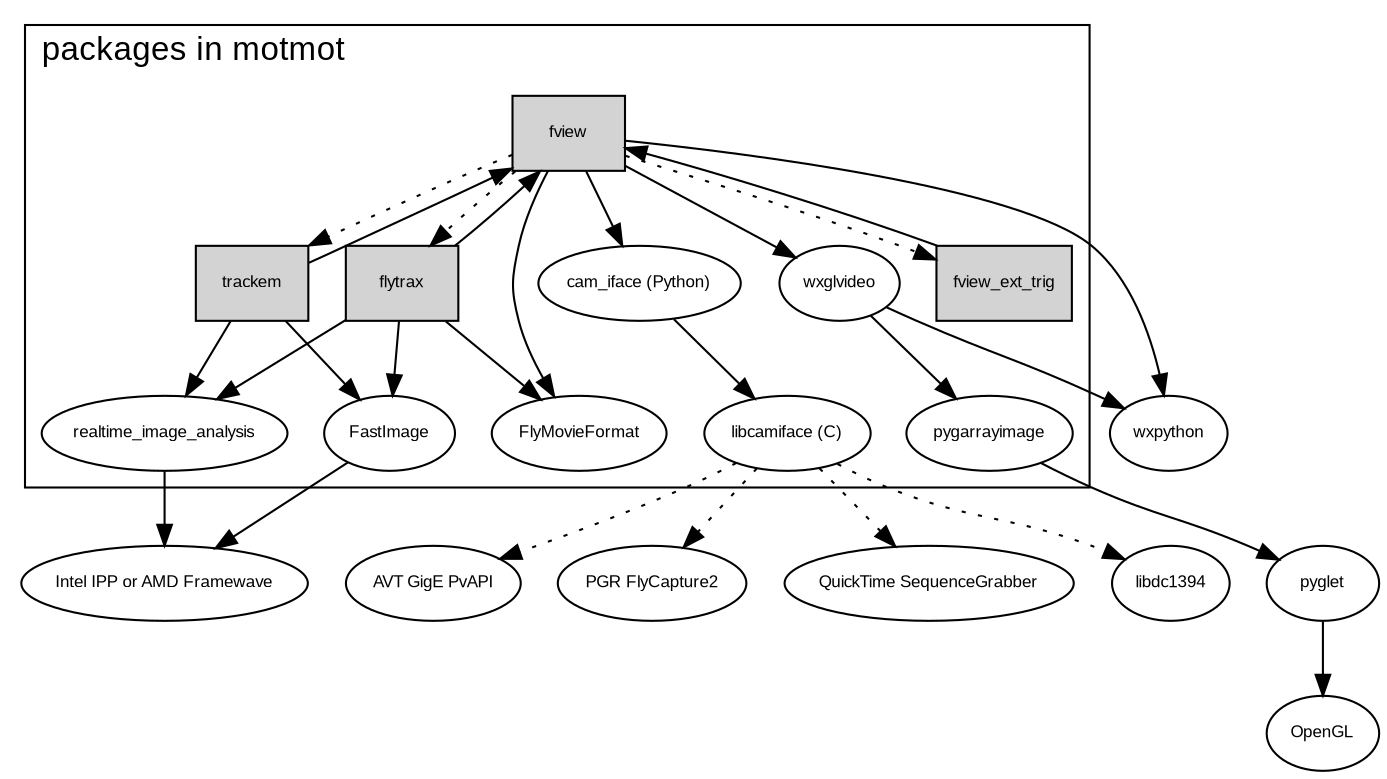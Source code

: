 digraph G {
  graph [
         fontsize=16
          fontname = "Arial"
          ];
  node [
          fontsize=8
          fontname = "Arial"
          ];

  subgraph cluster0 {
    cam_iface -> libcamiface;
    fview -> cam_iface;
    flytrax -> fview;
    fview_ext_trig -> fview;
    fview -> fview_ext_trig [style=dotted];
    wxglvideo -> pygarrayimage;
    fview -> wxglvideo;
    flytrax -> realtime_image_analysis;
    flytrax -> fastimage;
    fview -> FlyMovieFormat;
    flytrax -> FlyMovieFormat;
    fview -> flytrax [style=dotted];
    trackem -> fastimage;
    trackem -> realtime_image_analysis;
    fview -> trackem [style=dotted];
    trackem -> fview;
    labeljust=l;
    label = "packages in motmot";
  }

  libcamiface -> quicktime [style=dotted];
  libcamiface -> libdc1394 [style=dotted];
  libcamiface -> libprosilica [style=dotted];
  libcamiface -> flycap2 [style=dotted];
  wxglvideo -> wxpython;
  fview -> wxpython;
  pyglet -> opengl;
  pygarrayimage -> pyglet;
  realtime_image_analysis -> ipp;
  fastimage -> ipp;

  libcamiface [label="libcamiface (C)"];
  cam_iface [label="cam_iface (Python)"];

  fastimage [label="FastImage"];

  quicktime [label="QuickTime SequenceGrabber", URL="http://www.apple.com/quicktime/"];
  libdc1394 [label="libdc1394", 
             URL="http://damien.douxchamps.net/ieee1394/libdc1394/"];
  libprosilica [label="AVT GigE PvAPI",
                URL="http://www.alliedvisiontec.com/us/products/software/windows/gige-sdk-pvapi.html"];
  ipp [label="Intel IPP or AMD Framewave", URL="http://intel.com/software/products/ipp"];
  flycap2 [label="PGR FlyCapture2", URL="http://www.ptgrey.com/products/pgrflycapture/index.asp"];
  opengl [label="OpenGL",
          URL="http://opengl.org/"];
  pyglet [URL="http://www.pyglet.org/"];
  wxpython [URL="http://www.wxpython.org/"];

  libcamiface [URL="http://code.astraw.com/projects/motmot/libcamiface.html"];
  cam_iface [URL="http://code.astraw.com/projects/motmot/cam_iface.html"]
  fview [shape=box,style=filled,
         URL="http://code.astraw.com/projects/motmot/fview.html"];
  trackem [shape=box,style=filled];
  flytrax [shape=box,style=filled];
  fview_ext_trig [shape=box,style=filled,
              URL="http://code.astraw.com/projects/motmot/camtrig/OVERVIEW.html"];
  wxglvideo [URL="http://code.astraw.com/projects/motmot/wxglvideo.html"];
  pygarrayimage [URL="http://code.astraw.com/projects/motmot/pygarrayimage.html"];
  flytrax [URL="http://code.astraw.com/projects/motmot/flytrax.html"];
  FlyMovieFormat [URL="http://code.astraw.com/projects/motmot/fly-movie-format.html"];
}
